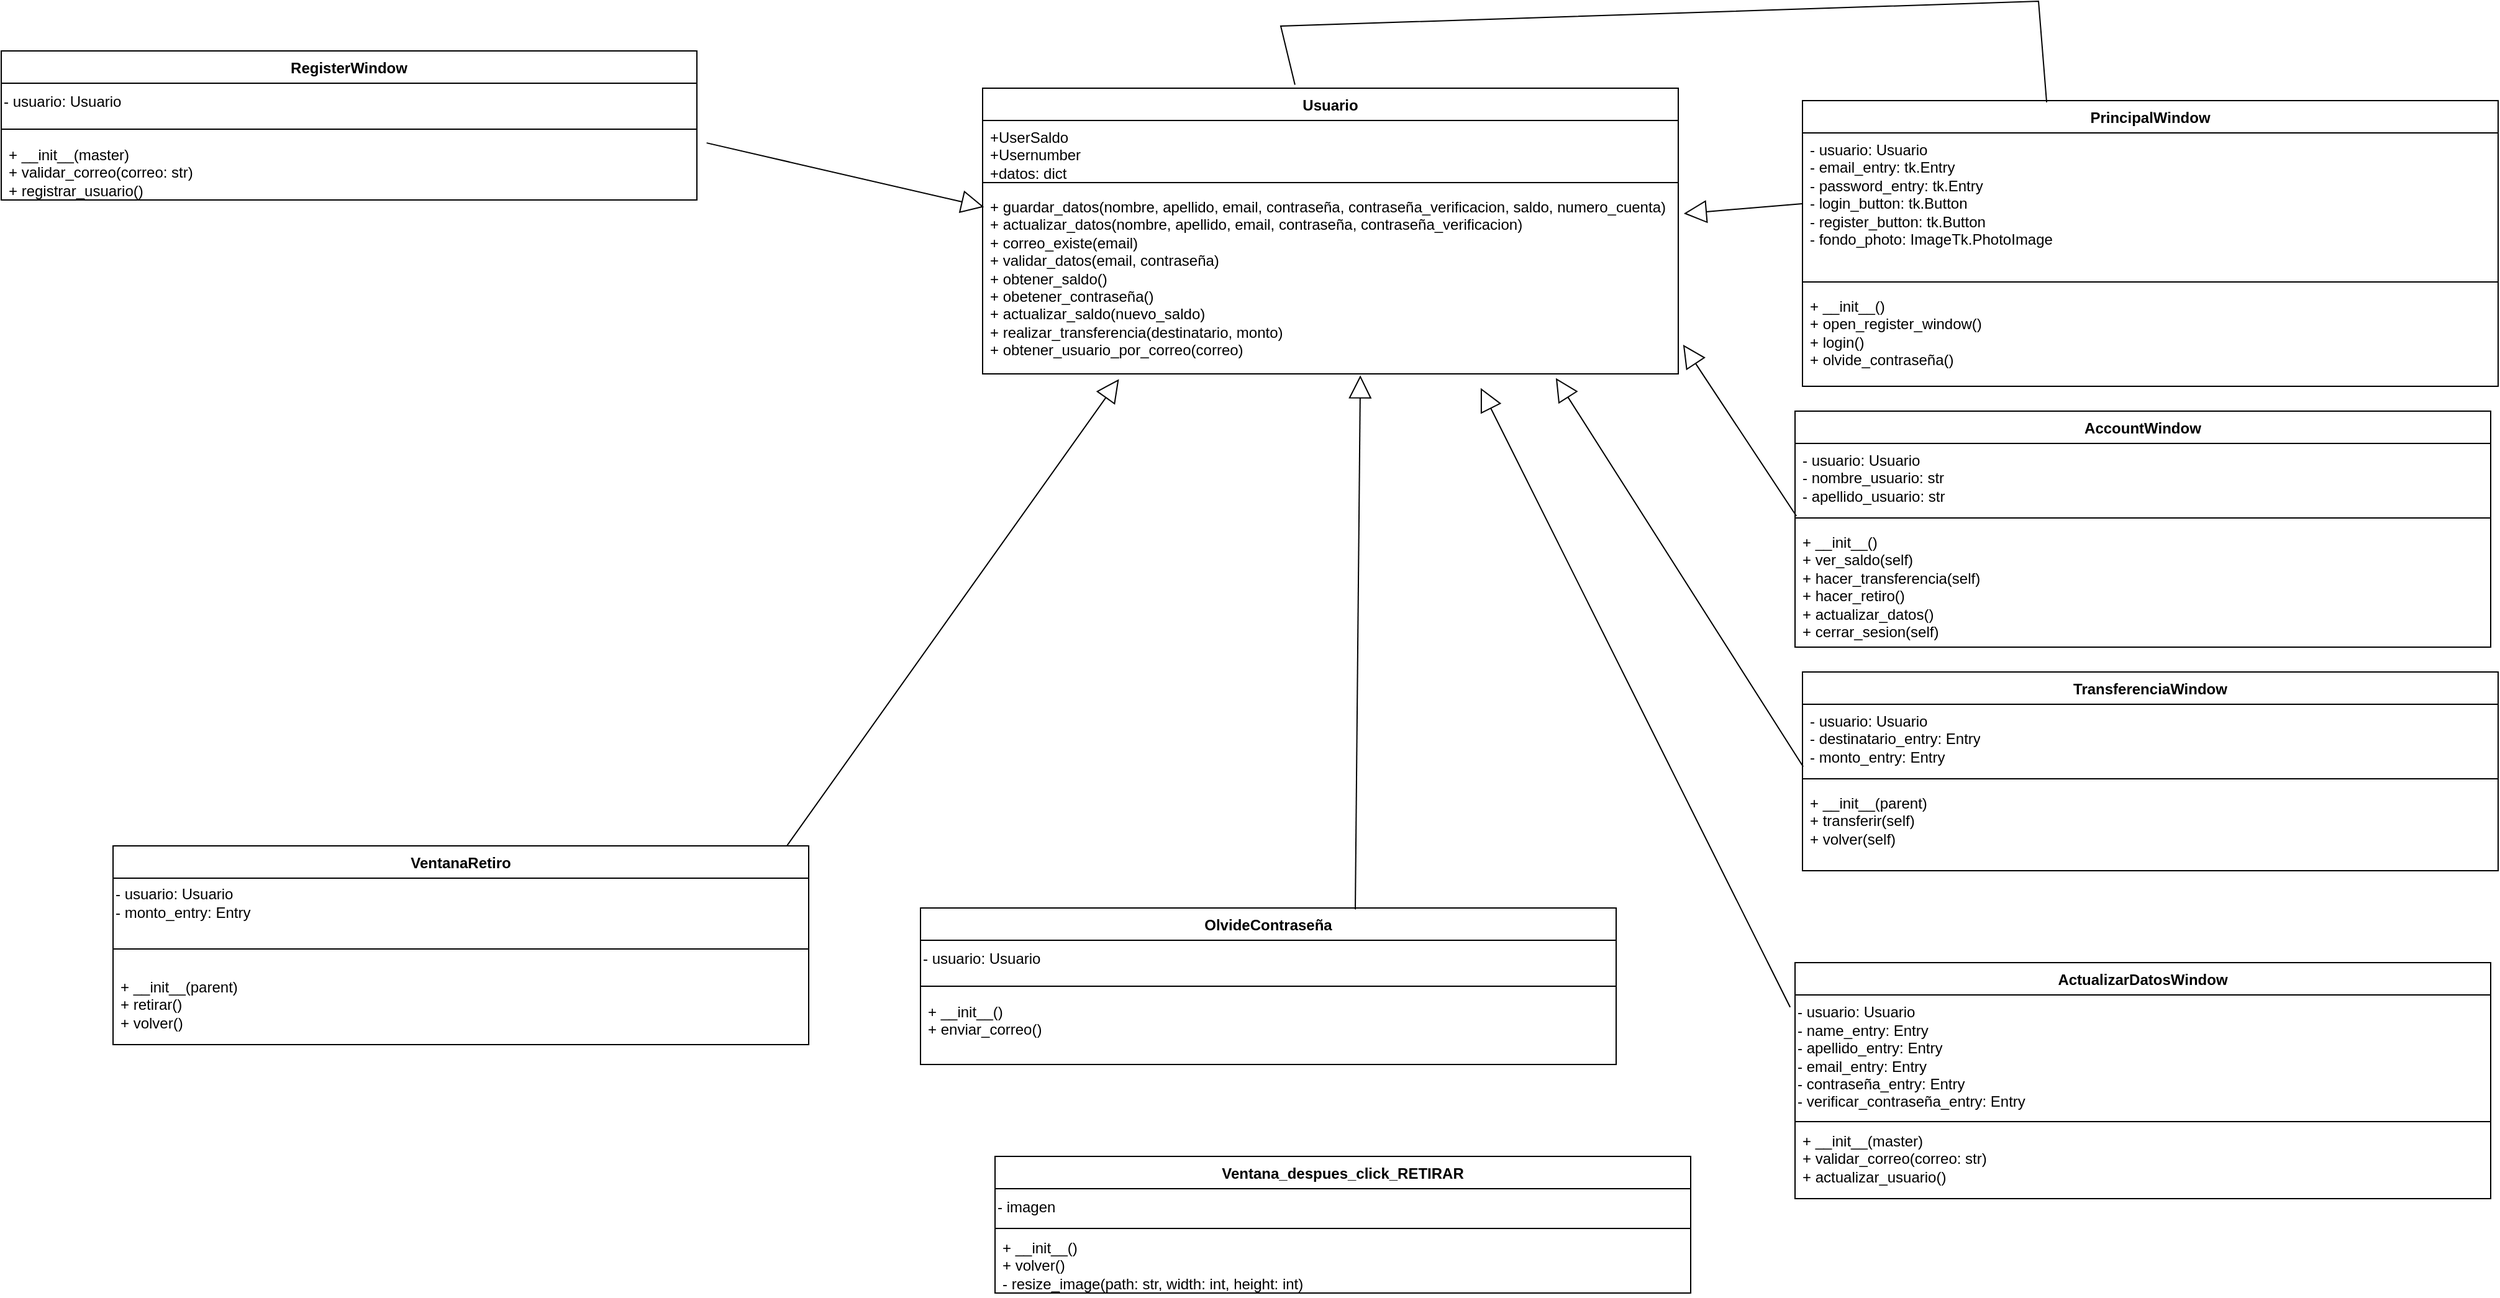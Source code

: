 <mxfile version="21.1.1">
  <diagram name="Página-1" id="shHBtzeU7dWwsqT2lI3S">
    <mxGraphModel dx="5160" dy="3509" grid="1" gridSize="10" guides="1" tooltips="1" connect="1" arrows="1" fold="1" page="1" pageScale="1" pageWidth="827" pageHeight="1169" math="0" shadow="0">
      <root>
        <mxCell id="0" />
        <mxCell id="1" parent="0" />
        <mxCell id="VVCzBVWR_Hz-Hk0Qz9Dq-1" value="Usuario" style="swimlane;fontStyle=1;align=center;verticalAlign=top;childLayout=stackLayout;horizontal=1;startSize=26;horizontalStack=0;resizeParent=1;resizeParentMax=0;resizeLast=0;collapsible=1;marginBottom=0;whiteSpace=wrap;html=1;" parent="1" vertex="1">
          <mxGeometry x="1000" y="-120" width="560" height="230" as="geometry" />
        </mxCell>
        <mxCell id="VVCzBVWR_Hz-Hk0Qz9Dq-2" value="+UserSaldo&lt;br&gt;+Usernumber&lt;br&gt;+datos: dict" style="text;strokeColor=none;fillColor=none;align=left;verticalAlign=top;spacingLeft=4;spacingRight=4;overflow=hidden;rotatable=0;points=[[0,0.5],[1,0.5]];portConstraint=eastwest;whiteSpace=wrap;html=1;" parent="VVCzBVWR_Hz-Hk0Qz9Dq-1" vertex="1">
          <mxGeometry y="26" width="560" height="44" as="geometry" />
        </mxCell>
        <mxCell id="VVCzBVWR_Hz-Hk0Qz9Dq-3" value="" style="line;strokeWidth=1;fillColor=none;align=left;verticalAlign=middle;spacingTop=-1;spacingLeft=3;spacingRight=3;rotatable=0;labelPosition=right;points=[];portConstraint=eastwest;strokeColor=inherit;" parent="VVCzBVWR_Hz-Hk0Qz9Dq-1" vertex="1">
          <mxGeometry y="70" width="560" height="12" as="geometry" />
        </mxCell>
        <mxCell id="VVCzBVWR_Hz-Hk0Qz9Dq-4" value="+ guardar_datos(nombre, apellido, email, contraseña, contraseña_verificacion, saldo, numero_cuenta)&lt;br&gt;+ actualizar_datos(nombre, apellido, email, contraseña, contraseña_verificacion)&lt;br&gt;+ correo_existe(email)&lt;span style=&quot;&quot;&gt;&lt;/span&gt;&lt;br&gt;+ validar_datos(email, contraseña)&lt;br&gt;+ obtener_saldo()&lt;span style=&quot;&quot;&gt;&lt;/span&gt;&lt;br&gt;+ obetener_contraseña()&lt;span style=&quot;&quot;&gt;&lt;/span&gt;&lt;br&gt;+ actualizar_saldo(nuevo_saldo)&lt;br&gt;+ realizar_transferencia(destinatario, monto)&lt;span style=&quot;&quot;&gt;&lt;/span&gt;&lt;br&gt;+ obtener_usuario_por_correo(correo)&lt;span style=&quot;&quot;&gt;&lt;/span&gt;" style="text;strokeColor=none;fillColor=none;align=left;verticalAlign=top;spacingLeft=4;spacingRight=4;overflow=hidden;rotatable=0;points=[[0,0.5],[1,0.5]];portConstraint=eastwest;whiteSpace=wrap;html=1;" parent="VVCzBVWR_Hz-Hk0Qz9Dq-1" vertex="1">
          <mxGeometry y="82" width="560" height="148" as="geometry" />
        </mxCell>
        <mxCell id="bdfrWbdDiE_PRyxbpn6V-10" value="AccountWindow" style="swimlane;fontStyle=1;align=center;verticalAlign=top;childLayout=stackLayout;horizontal=1;startSize=26;horizontalStack=0;resizeParent=1;resizeParentMax=0;resizeLast=0;collapsible=1;marginBottom=0;whiteSpace=wrap;html=1;" vertex="1" parent="1">
          <mxGeometry x="1654" y="140" width="560" height="190" as="geometry" />
        </mxCell>
        <mxCell id="bdfrWbdDiE_PRyxbpn6V-11" value="&lt;div&gt;- usuario: Usuario&lt;/div&gt;&lt;div&gt;- nombre_usuario: str&lt;/div&gt;&lt;div&gt;- apellido_usuario: str&lt;/div&gt;" style="text;strokeColor=none;fillColor=none;align=left;verticalAlign=top;spacingLeft=4;spacingRight=4;overflow=hidden;rotatable=0;points=[[0,0.5],[1,0.5]];portConstraint=eastwest;whiteSpace=wrap;html=1;" vertex="1" parent="bdfrWbdDiE_PRyxbpn6V-10">
          <mxGeometry y="26" width="560" height="54" as="geometry" />
        </mxCell>
        <mxCell id="bdfrWbdDiE_PRyxbpn6V-12" value="" style="line;strokeWidth=1;fillColor=none;align=left;verticalAlign=middle;spacingTop=-1;spacingLeft=3;spacingRight=3;rotatable=0;labelPosition=right;points=[];portConstraint=eastwest;strokeColor=inherit;" vertex="1" parent="bdfrWbdDiE_PRyxbpn6V-10">
          <mxGeometry y="80" width="560" height="12" as="geometry" />
        </mxCell>
        <mxCell id="bdfrWbdDiE_PRyxbpn6V-13" value="+&amp;nbsp;__init__()&lt;br&gt;+ ver_saldo(self)&lt;br&gt;+ hacer_transferencia(self)&lt;br&gt;+&amp;nbsp;hacer_retiro()&lt;br&gt;+&amp;nbsp;actualizar_datos()&lt;br&gt;+ cerrar_sesion(self)" style="text;strokeColor=none;fillColor=none;align=left;verticalAlign=top;spacingLeft=4;spacingRight=4;overflow=hidden;rotatable=0;points=[[0,0.5],[1,0.5]];portConstraint=eastwest;whiteSpace=wrap;html=1;" vertex="1" parent="bdfrWbdDiE_PRyxbpn6V-10">
          <mxGeometry y="92" width="560" height="98" as="geometry" />
        </mxCell>
        <mxCell id="bdfrWbdDiE_PRyxbpn6V-14" value="TransferenciaWindow" style="swimlane;fontStyle=1;align=center;verticalAlign=top;childLayout=stackLayout;horizontal=1;startSize=26;horizontalStack=0;resizeParent=1;resizeParentMax=0;resizeLast=0;collapsible=1;marginBottom=0;whiteSpace=wrap;html=1;" vertex="1" parent="1">
          <mxGeometry x="1660" y="350" width="560" height="160" as="geometry" />
        </mxCell>
        <mxCell id="bdfrWbdDiE_PRyxbpn6V-15" value="&lt;div&gt;- usuario: Usuario&lt;/div&gt;&lt;div&gt;- destinatario_entry: Entry&lt;/div&gt;&lt;div&gt;- monto_entry: Entry&amp;nbsp; &amp;nbsp;&lt;/div&gt;" style="text;strokeColor=none;fillColor=none;align=left;verticalAlign=top;spacingLeft=4;spacingRight=4;overflow=hidden;rotatable=0;points=[[0,0.5],[1,0.5]];portConstraint=eastwest;whiteSpace=wrap;html=1;" vertex="1" parent="bdfrWbdDiE_PRyxbpn6V-14">
          <mxGeometry y="26" width="560" height="54" as="geometry" />
        </mxCell>
        <mxCell id="bdfrWbdDiE_PRyxbpn6V-16" value="" style="line;strokeWidth=1;fillColor=none;align=left;verticalAlign=middle;spacingTop=-1;spacingLeft=3;spacingRight=3;rotatable=0;labelPosition=right;points=[];portConstraint=eastwest;strokeColor=inherit;" vertex="1" parent="bdfrWbdDiE_PRyxbpn6V-14">
          <mxGeometry y="80" width="560" height="12" as="geometry" />
        </mxCell>
        <mxCell id="bdfrWbdDiE_PRyxbpn6V-17" value="+&amp;nbsp;__init__(parent)&lt;br&gt;+ transferir(self)&lt;br&gt;+ volver(self)" style="text;strokeColor=none;fillColor=none;align=left;verticalAlign=top;spacingLeft=4;spacingRight=4;overflow=hidden;rotatable=0;points=[[0,0.5],[1,0.5]];portConstraint=eastwest;whiteSpace=wrap;html=1;" vertex="1" parent="bdfrWbdDiE_PRyxbpn6V-14">
          <mxGeometry y="92" width="560" height="68" as="geometry" />
        </mxCell>
        <mxCell id="bdfrWbdDiE_PRyxbpn6V-18" value="RegisterWindow" style="swimlane;fontStyle=1;align=center;verticalAlign=top;childLayout=stackLayout;horizontal=1;startSize=26;horizontalStack=0;resizeParent=1;resizeParentMax=0;resizeLast=0;collapsible=1;marginBottom=0;whiteSpace=wrap;html=1;" vertex="1" parent="1">
          <mxGeometry x="210" y="-150" width="560" height="120" as="geometry" />
        </mxCell>
        <mxCell id="bdfrWbdDiE_PRyxbpn6V-22" value="- usuario: Usuario" style="text;html=1;align=left;verticalAlign=middle;resizable=0;points=[];autosize=1;strokeColor=none;fillColor=none;" vertex="1" parent="bdfrWbdDiE_PRyxbpn6V-18">
          <mxGeometry y="26" width="560" height="30" as="geometry" />
        </mxCell>
        <mxCell id="bdfrWbdDiE_PRyxbpn6V-20" value="" style="line;strokeWidth=1;fillColor=none;align=left;verticalAlign=middle;spacingTop=-1;spacingLeft=3;spacingRight=3;rotatable=0;labelPosition=right;points=[];portConstraint=eastwest;strokeColor=inherit;" vertex="1" parent="bdfrWbdDiE_PRyxbpn6V-18">
          <mxGeometry y="56" width="560" height="14" as="geometry" />
        </mxCell>
        <mxCell id="bdfrWbdDiE_PRyxbpn6V-21" value="&lt;div&gt;+ __init__(master)&lt;/div&gt;&lt;div&gt;+ validar_correo(correo: str)&amp;nbsp;&lt;/div&gt;&lt;div&gt;+ registrar_usuario()&lt;/div&gt;" style="text;strokeColor=none;fillColor=none;align=left;verticalAlign=top;spacingLeft=4;spacingRight=4;overflow=hidden;rotatable=0;points=[[0,0.5],[1,0.5]];portConstraint=eastwest;whiteSpace=wrap;html=1;" vertex="1" parent="bdfrWbdDiE_PRyxbpn6V-18">
          <mxGeometry y="70" width="560" height="50" as="geometry" />
        </mxCell>
        <mxCell id="bdfrWbdDiE_PRyxbpn6V-25" value="PrincipalWindow" style="swimlane;fontStyle=1;align=center;verticalAlign=top;childLayout=stackLayout;horizontal=1;startSize=26;horizontalStack=0;resizeParent=1;resizeParentMax=0;resizeLast=0;collapsible=1;marginBottom=0;whiteSpace=wrap;html=1;" vertex="1" parent="1">
          <mxGeometry x="1660" y="-110" width="560" height="230" as="geometry" />
        </mxCell>
        <mxCell id="bdfrWbdDiE_PRyxbpn6V-26" value="- usuario: Usuario&lt;br&gt;- email_entry: tk.Entry&lt;br&gt;- password_entry: tk.Entry&lt;br&gt;- login_button: tk.Button&lt;br&gt;- register_button: tk.Button&lt;br&gt;- fondo_photo: ImageTk.PhotoImage" style="text;strokeColor=none;fillColor=none;align=left;verticalAlign=top;spacingLeft=4;spacingRight=4;overflow=hidden;rotatable=0;points=[[0,0.5],[1,0.5]];portConstraint=eastwest;whiteSpace=wrap;html=1;" vertex="1" parent="bdfrWbdDiE_PRyxbpn6V-25">
          <mxGeometry y="26" width="560" height="114" as="geometry" />
        </mxCell>
        <mxCell id="bdfrWbdDiE_PRyxbpn6V-27" value="" style="line;strokeWidth=1;fillColor=none;align=left;verticalAlign=middle;spacingTop=-1;spacingLeft=3;spacingRight=3;rotatable=0;labelPosition=right;points=[];portConstraint=eastwest;strokeColor=inherit;" vertex="1" parent="bdfrWbdDiE_PRyxbpn6V-25">
          <mxGeometry y="140" width="560" height="12" as="geometry" />
        </mxCell>
        <mxCell id="bdfrWbdDiE_PRyxbpn6V-28" value="+&amp;nbsp;__init__()&lt;br&gt;+&amp;nbsp;open_register_window()&lt;br&gt;+&amp;nbsp;login()&lt;br&gt;+&amp;nbsp;olvide_contraseña()" style="text;strokeColor=none;fillColor=none;align=left;verticalAlign=top;spacingLeft=4;spacingRight=4;overflow=hidden;rotatable=0;points=[[0,0.5],[1,0.5]];portConstraint=eastwest;whiteSpace=wrap;html=1;" vertex="1" parent="bdfrWbdDiE_PRyxbpn6V-25">
          <mxGeometry y="152" width="560" height="78" as="geometry" />
        </mxCell>
        <mxCell id="bdfrWbdDiE_PRyxbpn6V-29" value="ActualizarDatosWindow" style="swimlane;fontStyle=1;align=center;verticalAlign=top;childLayout=stackLayout;horizontal=1;startSize=26;horizontalStack=0;resizeParent=1;resizeParentMax=0;resizeLast=0;collapsible=1;marginBottom=0;whiteSpace=wrap;html=1;" vertex="1" parent="1">
          <mxGeometry x="1654" y="584" width="560" height="190" as="geometry" />
        </mxCell>
        <mxCell id="bdfrWbdDiE_PRyxbpn6V-30" value="&lt;div&gt;- usuario: Usuario&lt;/div&gt;&lt;div&gt;- name_entry: Entry&lt;/div&gt;&lt;div&gt;- apellido_entry: Entry&lt;/div&gt;&lt;div&gt;- email_entry: Entry&lt;/div&gt;&lt;div&gt;- contraseña_entry: Entry&lt;/div&gt;&lt;div&gt;- verificar_contraseña_entry: Entry&amp;nbsp;&lt;/div&gt;" style="text;html=1;align=left;verticalAlign=middle;resizable=0;points=[];autosize=1;strokeColor=none;fillColor=none;" vertex="1" parent="bdfrWbdDiE_PRyxbpn6V-29">
          <mxGeometry y="26" width="560" height="100" as="geometry" />
        </mxCell>
        <mxCell id="bdfrWbdDiE_PRyxbpn6V-31" value="" style="line;strokeWidth=1;fillColor=none;align=left;verticalAlign=middle;spacingTop=-1;spacingLeft=3;spacingRight=3;rotatable=0;labelPosition=right;points=[];portConstraint=eastwest;strokeColor=inherit;" vertex="1" parent="bdfrWbdDiE_PRyxbpn6V-29">
          <mxGeometry y="126" width="560" height="4" as="geometry" />
        </mxCell>
        <mxCell id="bdfrWbdDiE_PRyxbpn6V-32" value="+&amp;nbsp;__init__(master)&lt;br&gt;+&amp;nbsp;validar_correo(correo: str)&lt;br&gt;+&amp;nbsp;actualizar_usuario()" style="text;strokeColor=none;fillColor=none;align=left;verticalAlign=top;spacingLeft=4;spacingRight=4;overflow=hidden;rotatable=0;points=[[0,0.5],[1,0.5]];portConstraint=eastwest;whiteSpace=wrap;html=1;" vertex="1" parent="bdfrWbdDiE_PRyxbpn6V-29">
          <mxGeometry y="130" width="560" height="60" as="geometry" />
        </mxCell>
        <mxCell id="bdfrWbdDiE_PRyxbpn6V-37" value="Ventana_despues_click_RETIRAR" style="swimlane;fontStyle=1;align=center;verticalAlign=top;childLayout=stackLayout;horizontal=1;startSize=26;horizontalStack=0;resizeParent=1;resizeParentMax=0;resizeLast=0;collapsible=1;marginBottom=0;whiteSpace=wrap;html=1;" vertex="1" parent="1">
          <mxGeometry x="1010" y="740" width="560" height="110" as="geometry" />
        </mxCell>
        <mxCell id="bdfrWbdDiE_PRyxbpn6V-38" value="- imagen" style="text;html=1;align=left;verticalAlign=middle;resizable=0;points=[];autosize=1;strokeColor=none;fillColor=none;" vertex="1" parent="bdfrWbdDiE_PRyxbpn6V-37">
          <mxGeometry y="26" width="560" height="30" as="geometry" />
        </mxCell>
        <mxCell id="bdfrWbdDiE_PRyxbpn6V-39" value="" style="line;strokeWidth=1;fillColor=none;align=left;verticalAlign=middle;spacingTop=-1;spacingLeft=3;spacingRight=3;rotatable=0;labelPosition=right;points=[];portConstraint=eastwest;strokeColor=inherit;" vertex="1" parent="bdfrWbdDiE_PRyxbpn6V-37">
          <mxGeometry y="56" width="560" height="4" as="geometry" />
        </mxCell>
        <mxCell id="bdfrWbdDiE_PRyxbpn6V-40" value="&lt;div&gt;+ __init__()&lt;/div&gt;&lt;div&gt;+ volver()&lt;/div&gt;&lt;div&gt;- resize_image(path: str, width: int, height: int)&lt;/div&gt;" style="text;strokeColor=none;fillColor=none;align=left;verticalAlign=top;spacingLeft=4;spacingRight=4;overflow=hidden;rotatable=0;points=[[0,0.5],[1,0.5]];portConstraint=eastwest;whiteSpace=wrap;html=1;" vertex="1" parent="bdfrWbdDiE_PRyxbpn6V-37">
          <mxGeometry y="60" width="560" height="50" as="geometry" />
        </mxCell>
        <mxCell id="bdfrWbdDiE_PRyxbpn6V-41" value="OlvideContraseña" style="swimlane;fontStyle=1;align=center;verticalAlign=top;childLayout=stackLayout;horizontal=1;startSize=26;horizontalStack=0;resizeParent=1;resizeParentMax=0;resizeLast=0;collapsible=1;marginBottom=0;whiteSpace=wrap;html=1;" vertex="1" parent="1">
          <mxGeometry x="950" y="540" width="560" height="126" as="geometry" />
        </mxCell>
        <mxCell id="bdfrWbdDiE_PRyxbpn6V-42" value="- usuario: Usuario    " style="text;html=1;align=left;verticalAlign=middle;resizable=0;points=[];autosize=1;strokeColor=none;fillColor=none;" vertex="1" parent="bdfrWbdDiE_PRyxbpn6V-41">
          <mxGeometry y="26" width="560" height="30" as="geometry" />
        </mxCell>
        <mxCell id="bdfrWbdDiE_PRyxbpn6V-43" value="" style="line;strokeWidth=1;fillColor=none;align=left;verticalAlign=middle;spacingTop=-1;spacingLeft=3;spacingRight=3;rotatable=0;labelPosition=right;points=[];portConstraint=eastwest;strokeColor=inherit;" vertex="1" parent="bdfrWbdDiE_PRyxbpn6V-41">
          <mxGeometry y="56" width="560" height="14" as="geometry" />
        </mxCell>
        <mxCell id="bdfrWbdDiE_PRyxbpn6V-44" value="&lt;div&gt;+ __init__()&lt;/div&gt;&lt;div&gt;+ enviar_correo()&lt;/div&gt;" style="text;strokeColor=none;fillColor=none;align=left;verticalAlign=top;spacingLeft=4;spacingRight=4;overflow=hidden;rotatable=0;points=[[0,0.5],[1,0.5]];portConstraint=eastwest;whiteSpace=wrap;html=1;" vertex="1" parent="bdfrWbdDiE_PRyxbpn6V-41">
          <mxGeometry y="70" width="560" height="56" as="geometry" />
        </mxCell>
        <mxCell id="bdfrWbdDiE_PRyxbpn6V-33" value="VentanaRetiro" style="swimlane;fontStyle=1;align=center;verticalAlign=top;childLayout=stackLayout;horizontal=1;startSize=26;horizontalStack=0;resizeParent=1;resizeParentMax=0;resizeLast=0;collapsible=1;marginBottom=0;whiteSpace=wrap;html=1;" vertex="1" parent="1">
          <mxGeometry x="300" y="490" width="560" height="160" as="geometry" />
        </mxCell>
        <mxCell id="bdfrWbdDiE_PRyxbpn6V-34" value="- usuario: Usuario&lt;br&gt;- monto_entry: Entry" style="text;html=1;align=left;verticalAlign=middle;resizable=0;points=[];autosize=1;strokeColor=none;fillColor=none;" vertex="1" parent="bdfrWbdDiE_PRyxbpn6V-33">
          <mxGeometry y="26" width="560" height="40" as="geometry" />
        </mxCell>
        <mxCell id="bdfrWbdDiE_PRyxbpn6V-35" value="" style="line;strokeWidth=1;fillColor=none;align=left;verticalAlign=middle;spacingTop=-1;spacingLeft=3;spacingRight=3;rotatable=0;labelPosition=right;points=[];portConstraint=eastwest;strokeColor=inherit;" vertex="1" parent="bdfrWbdDiE_PRyxbpn6V-33">
          <mxGeometry y="66" width="560" height="34" as="geometry" />
        </mxCell>
        <mxCell id="bdfrWbdDiE_PRyxbpn6V-36" value="&lt;div&gt;+ __init__(parent)&lt;/div&gt;&lt;div&gt;+ retirar()&lt;/div&gt;&lt;div&gt;+ volver()&amp;nbsp;&amp;nbsp;&lt;/div&gt;" style="text;strokeColor=none;fillColor=none;align=left;verticalAlign=top;spacingLeft=4;spacingRight=4;overflow=hidden;rotatable=0;points=[[0,0.5],[1,0.5]];portConstraint=eastwest;whiteSpace=wrap;html=1;" vertex="1" parent="bdfrWbdDiE_PRyxbpn6V-33">
          <mxGeometry y="100" width="560" height="60" as="geometry" />
        </mxCell>
        <mxCell id="bdfrWbdDiE_PRyxbpn6V-46" value="" style="endArrow=none;html=1;rounded=0;exitX=0.449;exitY=-0.012;exitDx=0;exitDy=0;exitPerimeter=0;entryX=0.351;entryY=0.006;entryDx=0;entryDy=0;entryPerimeter=0;" edge="1" parent="1" source="VVCzBVWR_Hz-Hk0Qz9Dq-1" target="bdfrWbdDiE_PRyxbpn6V-25">
          <mxGeometry width="50" height="50" relative="1" as="geometry">
            <mxPoint x="1300" y="-140" as="sourcePoint" />
            <mxPoint x="1700" y="-180" as="targetPoint" />
            <Array as="points">
              <mxPoint x="1240" y="-170" />
              <mxPoint x="1850" y="-190" />
            </Array>
          </mxGeometry>
        </mxCell>
        <mxCell id="bdfrWbdDiE_PRyxbpn6V-68" value="" style="endArrow=block;endSize=16;endFill=0;html=1;rounded=0;exitX=0.002;exitY=1.083;exitDx=0;exitDy=0;exitPerimeter=0;entryX=1.007;entryY=0.841;entryDx=0;entryDy=0;entryPerimeter=0;" edge="1" parent="1" source="bdfrWbdDiE_PRyxbpn6V-11" target="VVCzBVWR_Hz-Hk0Qz9Dq-4">
          <mxGeometry width="160" relative="1" as="geometry">
            <mxPoint x="1420" y="230" as="sourcePoint" />
            <mxPoint x="1580" y="230" as="targetPoint" />
          </mxGeometry>
        </mxCell>
        <mxCell id="bdfrWbdDiE_PRyxbpn6V-69" value="" style="endArrow=block;endSize=16;endFill=0;html=1;rounded=0;exitX=0.001;exitY=0.931;exitDx=0;exitDy=0;exitPerimeter=0;entryX=0.824;entryY=1.023;entryDx=0;entryDy=0;entryPerimeter=0;" edge="1" parent="1" source="bdfrWbdDiE_PRyxbpn6V-15" target="VVCzBVWR_Hz-Hk0Qz9Dq-4">
          <mxGeometry width="160" relative="1" as="geometry">
            <mxPoint x="1430" y="240" as="sourcePoint" />
            <mxPoint x="1590" y="240" as="targetPoint" />
          </mxGeometry>
        </mxCell>
        <mxCell id="bdfrWbdDiE_PRyxbpn6V-70" value="" style="endArrow=block;endSize=16;endFill=0;html=1;rounded=0;exitX=-0.007;exitY=0.099;exitDx=0;exitDy=0;exitPerimeter=0;entryX=0.716;entryY=1.077;entryDx=0;entryDy=0;entryPerimeter=0;" edge="1" parent="1" source="bdfrWbdDiE_PRyxbpn6V-30" target="VVCzBVWR_Hz-Hk0Qz9Dq-4">
          <mxGeometry width="160" relative="1" as="geometry">
            <mxPoint x="1440" y="250" as="sourcePoint" />
            <mxPoint x="1600" y="250" as="targetPoint" />
          </mxGeometry>
        </mxCell>
        <mxCell id="bdfrWbdDiE_PRyxbpn6V-71" value="" style="endArrow=block;endSize=16;endFill=0;html=1;rounded=0;exitX=0.625;exitY=0.009;exitDx=0;exitDy=0;exitPerimeter=0;entryX=0.543;entryY=1.008;entryDx=0;entryDy=0;entryPerimeter=0;" edge="1" parent="1" source="bdfrWbdDiE_PRyxbpn6V-41" target="VVCzBVWR_Hz-Hk0Qz9Dq-4">
          <mxGeometry width="160" relative="1" as="geometry">
            <mxPoint x="1450" y="260" as="sourcePoint" />
            <mxPoint x="1610" y="260" as="targetPoint" />
          </mxGeometry>
        </mxCell>
        <mxCell id="bdfrWbdDiE_PRyxbpn6V-72" value="" style="endArrow=block;endSize=16;endFill=0;html=1;rounded=0;exitX=0.969;exitY=-0.002;exitDx=0;exitDy=0;exitPerimeter=0;entryX=0.196;entryY=1.029;entryDx=0;entryDy=0;entryPerimeter=0;" edge="1" parent="1" source="bdfrWbdDiE_PRyxbpn6V-33" target="VVCzBVWR_Hz-Hk0Qz9Dq-4">
          <mxGeometry width="160" relative="1" as="geometry">
            <mxPoint x="1040" y="320" as="sourcePoint" />
            <mxPoint x="1241" y="290" as="targetPoint" />
          </mxGeometry>
        </mxCell>
        <mxCell id="bdfrWbdDiE_PRyxbpn6V-73" value="" style="endArrow=block;endSize=16;endFill=0;html=1;rounded=0;exitX=1.014;exitY=0.081;exitDx=0;exitDy=0;exitPerimeter=0;entryX=0.002;entryY=0.092;entryDx=0;entryDy=0;entryPerimeter=0;" edge="1" parent="1" source="bdfrWbdDiE_PRyxbpn6V-21" target="VVCzBVWR_Hz-Hk0Qz9Dq-4">
          <mxGeometry width="160" relative="1" as="geometry">
            <mxPoint x="810" y="-50" as="sourcePoint" />
            <mxPoint x="970" y="-50" as="targetPoint" />
          </mxGeometry>
        </mxCell>
        <mxCell id="bdfrWbdDiE_PRyxbpn6V-75" value="" style="endArrow=block;endSize=16;endFill=0;html=1;rounded=0;exitX=0;exitY=0.5;exitDx=0;exitDy=0;entryX=1.008;entryY=0.128;entryDx=0;entryDy=0;entryPerimeter=0;" edge="1" parent="1" source="bdfrWbdDiE_PRyxbpn6V-26" target="VVCzBVWR_Hz-Hk0Qz9Dq-4">
          <mxGeometry width="160" relative="1" as="geometry">
            <mxPoint x="1460" y="340" as="sourcePoint" />
            <mxPoint x="1620" y="340" as="targetPoint" />
          </mxGeometry>
        </mxCell>
      </root>
    </mxGraphModel>
  </diagram>
</mxfile>
